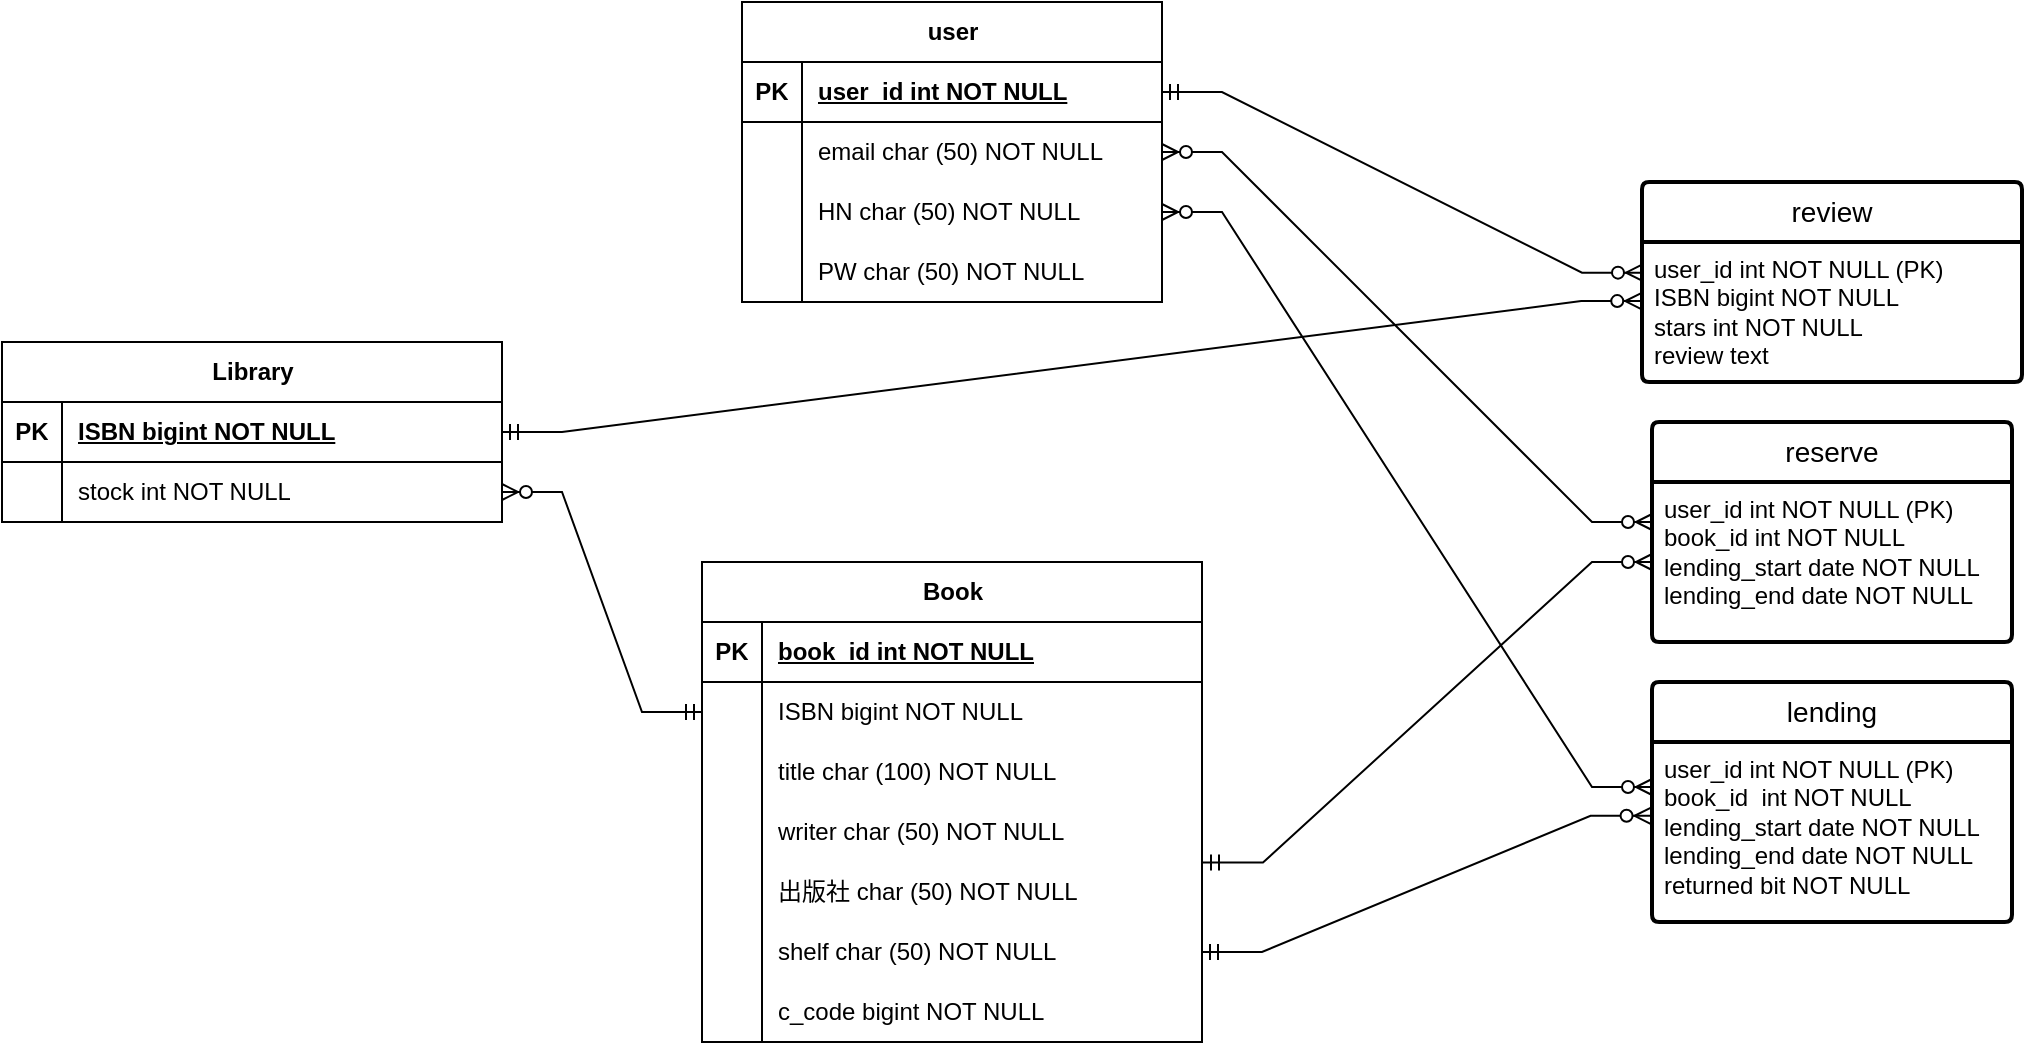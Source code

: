 <mxfile version="26.2.13">
  <diagram id="R2lEEEUBdFMjLlhIrx00" name="Page-1">
    <mxGraphModel dx="2133" dy="527" grid="1" gridSize="10" guides="1" tooltips="1" connect="1" arrows="1" fold="1" page="1" pageScale="1" pageWidth="850" pageHeight="1100" math="0" shadow="0" extFonts="Permanent Marker^https://fonts.googleapis.com/css?family=Permanent+Marker">
      <root>
        <mxCell id="0" />
        <mxCell id="1" parent="0" />
        <mxCell id="01l0DYTH7uJEN-uQxhRA-1" value="user" style="shape=table;startSize=30;container=1;collapsible=1;childLayout=tableLayout;fixedRows=1;rowLines=0;fontStyle=1;align=center;resizeLast=1;html=1;" parent="1" vertex="1">
          <mxGeometry x="-90" y="90" width="210" height="150" as="geometry">
            <mxRectangle x="190" y="110" width="60" height="30" as="alternateBounds" />
          </mxGeometry>
        </mxCell>
        <mxCell id="01l0DYTH7uJEN-uQxhRA-2" value="" style="shape=tableRow;horizontal=0;startSize=0;swimlaneHead=0;swimlaneBody=0;fillColor=none;collapsible=0;dropTarget=0;points=[[0,0.5],[1,0.5]];portConstraint=eastwest;top=0;left=0;right=0;bottom=1;" parent="01l0DYTH7uJEN-uQxhRA-1" vertex="1">
          <mxGeometry y="30" width="210" height="30" as="geometry" />
        </mxCell>
        <mxCell id="01l0DYTH7uJEN-uQxhRA-3" value="PK" style="shape=partialRectangle;connectable=0;fillColor=none;top=0;left=0;bottom=0;right=0;fontStyle=1;overflow=hidden;whiteSpace=wrap;html=1;" parent="01l0DYTH7uJEN-uQxhRA-2" vertex="1">
          <mxGeometry width="30" height="30" as="geometry">
            <mxRectangle width="30" height="30" as="alternateBounds" />
          </mxGeometry>
        </mxCell>
        <mxCell id="01l0DYTH7uJEN-uQxhRA-4" value="user_id int NOT NULL" style="shape=partialRectangle;connectable=0;fillColor=none;top=0;left=0;bottom=0;right=0;align=left;spacingLeft=6;fontStyle=5;overflow=hidden;whiteSpace=wrap;html=1;" parent="01l0DYTH7uJEN-uQxhRA-2" vertex="1">
          <mxGeometry x="30" width="180" height="30" as="geometry">
            <mxRectangle width="180" height="30" as="alternateBounds" />
          </mxGeometry>
        </mxCell>
        <mxCell id="jUa1Co4YC232Vwc0p-3G-4" value="" style="shape=tableRow;horizontal=0;startSize=0;swimlaneHead=0;swimlaneBody=0;fillColor=none;collapsible=0;dropTarget=0;points=[[0,0.5],[1,0.5]];portConstraint=eastwest;top=0;left=0;right=0;bottom=0;" parent="01l0DYTH7uJEN-uQxhRA-1" vertex="1">
          <mxGeometry y="60" width="210" height="30" as="geometry" />
        </mxCell>
        <mxCell id="jUa1Co4YC232Vwc0p-3G-5" value="" style="shape=partialRectangle;connectable=0;fillColor=none;top=0;left=0;bottom=0;right=0;editable=1;overflow=hidden;whiteSpace=wrap;html=1;" parent="jUa1Co4YC232Vwc0p-3G-4" vertex="1">
          <mxGeometry width="30" height="30" as="geometry">
            <mxRectangle width="30" height="30" as="alternateBounds" />
          </mxGeometry>
        </mxCell>
        <mxCell id="jUa1Co4YC232Vwc0p-3G-6" value="email char (50) NOT NULL" style="shape=partialRectangle;connectable=0;fillColor=none;top=0;left=0;bottom=0;right=0;align=left;spacingLeft=6;overflow=hidden;whiteSpace=wrap;html=1;" parent="jUa1Co4YC232Vwc0p-3G-4" vertex="1">
          <mxGeometry x="30" width="180" height="30" as="geometry">
            <mxRectangle width="180" height="30" as="alternateBounds" />
          </mxGeometry>
        </mxCell>
        <mxCell id="01l0DYTH7uJEN-uQxhRA-5" value="" style="shape=tableRow;horizontal=0;startSize=0;swimlaneHead=0;swimlaneBody=0;fillColor=none;collapsible=0;dropTarget=0;points=[[0,0.5],[1,0.5]];portConstraint=eastwest;top=0;left=0;right=0;bottom=0;" parent="01l0DYTH7uJEN-uQxhRA-1" vertex="1">
          <mxGeometry y="90" width="210" height="30" as="geometry" />
        </mxCell>
        <mxCell id="01l0DYTH7uJEN-uQxhRA-6" value="" style="shape=partialRectangle;connectable=0;fillColor=none;top=0;left=0;bottom=0;right=0;editable=1;overflow=hidden;whiteSpace=wrap;html=1;" parent="01l0DYTH7uJEN-uQxhRA-5" vertex="1">
          <mxGeometry width="30" height="30" as="geometry">
            <mxRectangle width="30" height="30" as="alternateBounds" />
          </mxGeometry>
        </mxCell>
        <mxCell id="01l0DYTH7uJEN-uQxhRA-7" value="HN char (50) NOT NULL" style="shape=partialRectangle;connectable=0;fillColor=none;top=0;left=0;bottom=0;right=0;align=left;spacingLeft=6;overflow=hidden;whiteSpace=wrap;html=1;" parent="01l0DYTH7uJEN-uQxhRA-5" vertex="1">
          <mxGeometry x="30" width="180" height="30" as="geometry">
            <mxRectangle width="180" height="30" as="alternateBounds" />
          </mxGeometry>
        </mxCell>
        <mxCell id="01l0DYTH7uJEN-uQxhRA-8" value="" style="shape=tableRow;horizontal=0;startSize=0;swimlaneHead=0;swimlaneBody=0;fillColor=none;collapsible=0;dropTarget=0;points=[[0,0.5],[1,0.5]];portConstraint=eastwest;top=0;left=0;right=0;bottom=0;" parent="01l0DYTH7uJEN-uQxhRA-1" vertex="1">
          <mxGeometry y="120" width="210" height="30" as="geometry" />
        </mxCell>
        <mxCell id="01l0DYTH7uJEN-uQxhRA-9" value="" style="shape=partialRectangle;connectable=0;fillColor=none;top=0;left=0;bottom=0;right=0;editable=1;overflow=hidden;whiteSpace=wrap;html=1;" parent="01l0DYTH7uJEN-uQxhRA-8" vertex="1">
          <mxGeometry width="30" height="30" as="geometry">
            <mxRectangle width="30" height="30" as="alternateBounds" />
          </mxGeometry>
        </mxCell>
        <mxCell id="01l0DYTH7uJEN-uQxhRA-10" value="PW char (50) NOT NULL" style="shape=partialRectangle;connectable=0;fillColor=none;top=0;left=0;bottom=0;right=0;align=left;spacingLeft=6;overflow=hidden;whiteSpace=wrap;html=1;" parent="01l0DYTH7uJEN-uQxhRA-8" vertex="1">
          <mxGeometry x="30" width="180" height="30" as="geometry">
            <mxRectangle width="180" height="30" as="alternateBounds" />
          </mxGeometry>
        </mxCell>
        <mxCell id="01l0DYTH7uJEN-uQxhRA-14" value="Book" style="shape=table;startSize=30;container=1;collapsible=1;childLayout=tableLayout;fixedRows=1;rowLines=0;fontStyle=1;align=center;resizeLast=1;html=1;" parent="1" vertex="1">
          <mxGeometry x="-110" y="370" width="250" height="240" as="geometry">
            <mxRectangle x="460" y="110" width="70" height="30" as="alternateBounds" />
          </mxGeometry>
        </mxCell>
        <mxCell id="01l0DYTH7uJEN-uQxhRA-15" value="" style="shape=tableRow;horizontal=0;startSize=0;swimlaneHead=0;swimlaneBody=0;fillColor=none;collapsible=0;dropTarget=0;points=[[0,0.5],[1,0.5]];portConstraint=eastwest;top=0;left=0;right=0;bottom=1;" parent="01l0DYTH7uJEN-uQxhRA-14" vertex="1">
          <mxGeometry y="30" width="250" height="30" as="geometry" />
        </mxCell>
        <mxCell id="01l0DYTH7uJEN-uQxhRA-16" value="PK" style="shape=partialRectangle;connectable=0;fillColor=none;top=0;left=0;bottom=0;right=0;fontStyle=1;overflow=hidden;whiteSpace=wrap;html=1;" parent="01l0DYTH7uJEN-uQxhRA-15" vertex="1">
          <mxGeometry width="30" height="30" as="geometry">
            <mxRectangle width="30" height="30" as="alternateBounds" />
          </mxGeometry>
        </mxCell>
        <mxCell id="01l0DYTH7uJEN-uQxhRA-17" value="book_id int NOT NULL" style="shape=partialRectangle;connectable=0;fillColor=none;top=0;left=0;bottom=0;right=0;align=left;spacingLeft=6;fontStyle=5;overflow=hidden;whiteSpace=wrap;html=1;" parent="01l0DYTH7uJEN-uQxhRA-15" vertex="1">
          <mxGeometry x="30" width="220" height="30" as="geometry">
            <mxRectangle width="220" height="30" as="alternateBounds" />
          </mxGeometry>
        </mxCell>
        <mxCell id="GqvcVQrhdN8G6zTISXcn-6" value="" style="shape=tableRow;horizontal=0;startSize=0;swimlaneHead=0;swimlaneBody=0;fillColor=none;collapsible=0;dropTarget=0;points=[[0,0.5],[1,0.5]];portConstraint=eastwest;top=0;left=0;right=0;bottom=0;" parent="01l0DYTH7uJEN-uQxhRA-14" vertex="1">
          <mxGeometry y="60" width="250" height="30" as="geometry" />
        </mxCell>
        <mxCell id="GqvcVQrhdN8G6zTISXcn-7" value="" style="shape=partialRectangle;connectable=0;fillColor=none;top=0;left=0;bottom=0;right=0;editable=1;overflow=hidden;whiteSpace=wrap;html=1;" parent="GqvcVQrhdN8G6zTISXcn-6" vertex="1">
          <mxGeometry width="30" height="30" as="geometry">
            <mxRectangle width="30" height="30" as="alternateBounds" />
          </mxGeometry>
        </mxCell>
        <mxCell id="GqvcVQrhdN8G6zTISXcn-8" value="ISBN bigint NOT NULL" style="shape=partialRectangle;connectable=0;fillColor=none;top=0;left=0;bottom=0;right=0;align=left;spacingLeft=6;overflow=hidden;whiteSpace=wrap;html=1;" parent="GqvcVQrhdN8G6zTISXcn-6" vertex="1">
          <mxGeometry x="30" width="220" height="30" as="geometry">
            <mxRectangle width="220" height="30" as="alternateBounds" />
          </mxGeometry>
        </mxCell>
        <mxCell id="01l0DYTH7uJEN-uQxhRA-33" value="" style="shape=tableRow;horizontal=0;startSize=0;swimlaneHead=0;swimlaneBody=0;fillColor=none;collapsible=0;dropTarget=0;points=[[0,0.5],[1,0.5]];portConstraint=eastwest;top=0;left=0;right=0;bottom=0;" parent="01l0DYTH7uJEN-uQxhRA-14" vertex="1">
          <mxGeometry y="90" width="250" height="30" as="geometry" />
        </mxCell>
        <mxCell id="01l0DYTH7uJEN-uQxhRA-34" value="" style="shape=partialRectangle;connectable=0;fillColor=none;top=0;left=0;bottom=0;right=0;editable=1;overflow=hidden;whiteSpace=wrap;html=1;" parent="01l0DYTH7uJEN-uQxhRA-33" vertex="1">
          <mxGeometry width="30" height="30" as="geometry">
            <mxRectangle width="30" height="30" as="alternateBounds" />
          </mxGeometry>
        </mxCell>
        <mxCell id="01l0DYTH7uJEN-uQxhRA-35" value="title char (100) NOT NULL" style="shape=partialRectangle;connectable=0;fillColor=none;top=0;left=0;bottom=0;right=0;align=left;spacingLeft=6;overflow=hidden;whiteSpace=wrap;html=1;" parent="01l0DYTH7uJEN-uQxhRA-33" vertex="1">
          <mxGeometry x="30" width="220" height="30" as="geometry">
            <mxRectangle width="220" height="30" as="alternateBounds" />
          </mxGeometry>
        </mxCell>
        <mxCell id="01l0DYTH7uJEN-uQxhRA-21" value="" style="shape=tableRow;horizontal=0;startSize=0;swimlaneHead=0;swimlaneBody=0;fillColor=none;collapsible=0;dropTarget=0;points=[[0,0.5],[1,0.5]];portConstraint=eastwest;top=0;left=0;right=0;bottom=0;" parent="01l0DYTH7uJEN-uQxhRA-14" vertex="1">
          <mxGeometry y="120" width="250" height="30" as="geometry" />
        </mxCell>
        <mxCell id="01l0DYTH7uJEN-uQxhRA-22" value="" style="shape=partialRectangle;connectable=0;fillColor=none;top=0;left=0;bottom=0;right=0;editable=1;overflow=hidden;whiteSpace=wrap;html=1;" parent="01l0DYTH7uJEN-uQxhRA-21" vertex="1">
          <mxGeometry width="30" height="30" as="geometry">
            <mxRectangle width="30" height="30" as="alternateBounds" />
          </mxGeometry>
        </mxCell>
        <mxCell id="01l0DYTH7uJEN-uQxhRA-23" value="writer char (50) NOT NULL" style="shape=partialRectangle;connectable=0;fillColor=none;top=0;left=0;bottom=0;right=0;align=left;spacingLeft=6;overflow=hidden;whiteSpace=wrap;html=1;" parent="01l0DYTH7uJEN-uQxhRA-21" vertex="1">
          <mxGeometry x="30" width="220" height="30" as="geometry">
            <mxRectangle width="220" height="30" as="alternateBounds" />
          </mxGeometry>
        </mxCell>
        <mxCell id="01l0DYTH7uJEN-uQxhRA-24" value="" style="shape=tableRow;horizontal=0;startSize=0;swimlaneHead=0;swimlaneBody=0;fillColor=none;collapsible=0;dropTarget=0;points=[[0,0.5],[1,0.5]];portConstraint=eastwest;top=0;left=0;right=0;bottom=0;" parent="01l0DYTH7uJEN-uQxhRA-14" vertex="1">
          <mxGeometry y="150" width="250" height="30" as="geometry" />
        </mxCell>
        <mxCell id="01l0DYTH7uJEN-uQxhRA-25" value="" style="shape=partialRectangle;connectable=0;fillColor=none;top=0;left=0;bottom=0;right=0;editable=1;overflow=hidden;whiteSpace=wrap;html=1;" parent="01l0DYTH7uJEN-uQxhRA-24" vertex="1">
          <mxGeometry width="30" height="30" as="geometry">
            <mxRectangle width="30" height="30" as="alternateBounds" />
          </mxGeometry>
        </mxCell>
        <mxCell id="01l0DYTH7uJEN-uQxhRA-26" value="出版社 char (50) NOT NULL" style="shape=partialRectangle;connectable=0;fillColor=none;top=0;left=0;bottom=0;right=0;align=left;spacingLeft=6;overflow=hidden;whiteSpace=wrap;html=1;" parent="01l0DYTH7uJEN-uQxhRA-24" vertex="1">
          <mxGeometry x="30" width="220" height="30" as="geometry">
            <mxRectangle width="220" height="30" as="alternateBounds" />
          </mxGeometry>
        </mxCell>
        <mxCell id="GqvcVQrhdN8G6zTISXcn-1" value="" style="shape=tableRow;horizontal=0;startSize=0;swimlaneHead=0;swimlaneBody=0;fillColor=none;collapsible=0;dropTarget=0;points=[[0,0.5],[1,0.5]];portConstraint=eastwest;top=0;left=0;right=0;bottom=0;" parent="01l0DYTH7uJEN-uQxhRA-14" vertex="1">
          <mxGeometry y="180" width="250" height="30" as="geometry" />
        </mxCell>
        <mxCell id="GqvcVQrhdN8G6zTISXcn-2" value="" style="shape=partialRectangle;connectable=0;fillColor=none;top=0;left=0;bottom=0;right=0;editable=1;overflow=hidden;whiteSpace=wrap;html=1;" parent="GqvcVQrhdN8G6zTISXcn-1" vertex="1">
          <mxGeometry width="30" height="30" as="geometry">
            <mxRectangle width="30" height="30" as="alternateBounds" />
          </mxGeometry>
        </mxCell>
        <mxCell id="GqvcVQrhdN8G6zTISXcn-3" value="shelf char (50) NOT NULL" style="shape=partialRectangle;connectable=0;fillColor=none;top=0;left=0;bottom=0;right=0;align=left;spacingLeft=6;overflow=hidden;whiteSpace=wrap;html=1;" parent="GqvcVQrhdN8G6zTISXcn-1" vertex="1">
          <mxGeometry x="30" width="220" height="30" as="geometry">
            <mxRectangle width="220" height="30" as="alternateBounds" />
          </mxGeometry>
        </mxCell>
        <mxCell id="01l0DYTH7uJEN-uQxhRA-36" value="" style="shape=tableRow;horizontal=0;startSize=0;swimlaneHead=0;swimlaneBody=0;fillColor=none;collapsible=0;dropTarget=0;points=[[0,0.5],[1,0.5]];portConstraint=eastwest;top=0;left=0;right=0;bottom=0;" parent="01l0DYTH7uJEN-uQxhRA-14" vertex="1">
          <mxGeometry y="210" width="250" height="30" as="geometry" />
        </mxCell>
        <mxCell id="01l0DYTH7uJEN-uQxhRA-37" value="" style="shape=partialRectangle;connectable=0;fillColor=none;top=0;left=0;bottom=0;right=0;editable=1;overflow=hidden;whiteSpace=wrap;html=1;" parent="01l0DYTH7uJEN-uQxhRA-36" vertex="1">
          <mxGeometry width="30" height="30" as="geometry">
            <mxRectangle width="30" height="30" as="alternateBounds" />
          </mxGeometry>
        </mxCell>
        <mxCell id="01l0DYTH7uJEN-uQxhRA-38" value="c_code bigint NOT NULL" style="shape=partialRectangle;connectable=0;fillColor=none;top=0;left=0;bottom=0;right=0;align=left;spacingLeft=6;overflow=hidden;whiteSpace=wrap;html=1;" parent="01l0DYTH7uJEN-uQxhRA-36" vertex="1">
          <mxGeometry x="30" width="220" height="30" as="geometry">
            <mxRectangle width="220" height="30" as="alternateBounds" />
          </mxGeometry>
        </mxCell>
        <mxCell id="01l0DYTH7uJEN-uQxhRA-93" value="review" style="swimlane;childLayout=stackLayout;horizontal=1;startSize=30;horizontalStack=0;rounded=1;fontSize=14;fontStyle=0;strokeWidth=2;resizeParent=0;resizeLast=1;shadow=0;dashed=0;align=center;arcSize=4;whiteSpace=wrap;html=1;" parent="1" vertex="1">
          <mxGeometry x="360" y="180" width="190" height="100" as="geometry" />
        </mxCell>
        <mxCell id="01l0DYTH7uJEN-uQxhRA-94" value="user_id int NOT NULL (PK)&lt;div&gt;ISBN bigint NOT NULL&lt;/div&gt;&lt;div&gt;stars int NOT NULL&lt;/div&gt;&lt;div&gt;review text&lt;/div&gt;&lt;div&gt;&lt;br&gt;&lt;/div&gt;" style="align=left;strokeColor=none;fillColor=none;spacingLeft=4;spacingRight=4;fontSize=12;verticalAlign=top;resizable=0;rotatable=0;part=1;html=1;whiteSpace=wrap;" parent="01l0DYTH7uJEN-uQxhRA-93" vertex="1">
          <mxGeometry y="30" width="190" height="70" as="geometry" />
        </mxCell>
        <mxCell id="01l0DYTH7uJEN-uQxhRA-101" value="" style="edgeStyle=entityRelationEdgeStyle;fontSize=12;html=1;endArrow=ERzeroToMany;startArrow=ERmandOne;rounded=0;entryX=0;entryY=0.219;entryDx=0;entryDy=0;entryPerimeter=0;exitX=1;exitY=0.5;exitDx=0;exitDy=0;" parent="1" source="01l0DYTH7uJEN-uQxhRA-2" target="01l0DYTH7uJEN-uQxhRA-94" edge="1">
          <mxGeometry width="100" height="100" relative="1" as="geometry">
            <mxPoint x="50" y="170" as="sourcePoint" />
            <mxPoint x="210" y="217.5" as="targetPoint" />
          </mxGeometry>
        </mxCell>
        <mxCell id="01l0DYTH7uJEN-uQxhRA-105" value="reserve" style="swimlane;childLayout=stackLayout;horizontal=1;startSize=30;horizontalStack=0;rounded=1;fontSize=14;fontStyle=0;strokeWidth=2;resizeParent=0;resizeLast=1;shadow=0;dashed=0;align=center;arcSize=4;whiteSpace=wrap;html=1;" parent="1" vertex="1">
          <mxGeometry x="365" y="300" width="180" height="110" as="geometry" />
        </mxCell>
        <mxCell id="01l0DYTH7uJEN-uQxhRA-106" value="user_id int&amp;nbsp;NOT NULL (PK)&lt;div&gt;book_id int NOT NULL&lt;/div&gt;&lt;div&gt;lending_start date NOT NULL&lt;/div&gt;&lt;div&gt;lending_end date NOT NULL&lt;/div&gt;" style="align=left;strokeColor=none;fillColor=none;spacingLeft=4;spacingRight=4;fontSize=12;verticalAlign=top;resizable=0;rotatable=0;part=1;html=1;whiteSpace=wrap;" parent="01l0DYTH7uJEN-uQxhRA-105" vertex="1">
          <mxGeometry y="30" width="180" height="80" as="geometry" />
        </mxCell>
        <mxCell id="01l0DYTH7uJEN-uQxhRA-107" value="lending" style="swimlane;childLayout=stackLayout;horizontal=1;startSize=30;horizontalStack=0;rounded=1;fontSize=14;fontStyle=0;strokeWidth=2;resizeParent=0;resizeLast=1;shadow=0;dashed=0;align=center;arcSize=4;whiteSpace=wrap;html=1;" parent="1" vertex="1">
          <mxGeometry x="365" y="430" width="180" height="120" as="geometry" />
        </mxCell>
        <mxCell id="01l0DYTH7uJEN-uQxhRA-108" value="user_id int&amp;nbsp;NOT NULL (PK)&lt;div&gt;book_id&amp;nbsp; int NOT NULL&lt;/div&gt;&lt;div&gt;&lt;div&gt;lending_start date NOT NULL&lt;/div&gt;&lt;div&gt;lending_end date NOT NULL&lt;/div&gt;&lt;/div&gt;&lt;div&gt;returned bit NOT NULL&lt;/div&gt;" style="align=left;strokeColor=none;fillColor=none;spacingLeft=4;spacingRight=4;fontSize=12;verticalAlign=top;resizable=0;rotatable=0;part=1;html=1;whiteSpace=wrap;" parent="01l0DYTH7uJEN-uQxhRA-107" vertex="1">
          <mxGeometry y="30" width="180" height="90" as="geometry" />
        </mxCell>
        <mxCell id="01l0DYTH7uJEN-uQxhRA-109" value="" style="edgeStyle=entityRelationEdgeStyle;fontSize=12;html=1;endArrow=ERzeroToMany;endFill=1;startArrow=ERzeroToMany;rounded=0;exitX=1;exitY=0.5;exitDx=0;exitDy=0;entryX=0;entryY=0.25;entryDx=0;entryDy=0;" parent="1" source="jUa1Co4YC232Vwc0p-3G-4" target="01l0DYTH7uJEN-uQxhRA-106" edge="1">
          <mxGeometry width="100" height="100" relative="1" as="geometry">
            <mxPoint x="50.0" y="180" as="sourcePoint" />
            <mxPoint x="200.21" y="335.55" as="targetPoint" />
            <Array as="points">
              <mxPoint x="70.21" y="185.55" />
            </Array>
          </mxGeometry>
        </mxCell>
        <mxCell id="01l0DYTH7uJEN-uQxhRA-110" value="" style="edgeStyle=entityRelationEdgeStyle;fontSize=12;html=1;endArrow=ERzeroToMany;startArrow=ERmandOne;rounded=0;exitX=1.002;exitY=0.009;exitDx=0;exitDy=0;exitPerimeter=0;entryX=0;entryY=0.5;entryDx=0;entryDy=0;" parent="1" source="01l0DYTH7uJEN-uQxhRA-24" target="01l0DYTH7uJEN-uQxhRA-106" edge="1">
          <mxGeometry width="100" height="100" relative="1" as="geometry">
            <mxPoint x="100" y="460" as="sourcePoint" />
            <mxPoint x="200" y="360" as="targetPoint" />
          </mxGeometry>
        </mxCell>
        <mxCell id="01l0DYTH7uJEN-uQxhRA-111" value="" style="edgeStyle=entityRelationEdgeStyle;fontSize=12;html=1;endArrow=ERzeroToMany;endFill=1;startArrow=ERzeroToMany;rounded=0;entryX=0;entryY=0.25;entryDx=0;entryDy=0;" parent="1" source="01l0DYTH7uJEN-uQxhRA-5" target="01l0DYTH7uJEN-uQxhRA-108" edge="1">
          <mxGeometry width="100" height="100" relative="1" as="geometry">
            <mxPoint x="80" y="280" as="sourcePoint" />
            <mxPoint x="160" y="330" as="targetPoint" />
            <Array as="points">
              <mxPoint x="50" y="190" />
            </Array>
          </mxGeometry>
        </mxCell>
        <mxCell id="01l0DYTH7uJEN-uQxhRA-112" value="" style="edgeStyle=entityRelationEdgeStyle;fontSize=12;html=1;endArrow=ERzeroToMany;startArrow=ERmandOne;rounded=0;entryX=-0.004;entryY=0.41;entryDx=0;entryDy=0;entryPerimeter=0;exitX=1;exitY=0.5;exitDx=0;exitDy=0;" parent="1" source="GqvcVQrhdN8G6zTISXcn-1" target="01l0DYTH7uJEN-uQxhRA-108" edge="1">
          <mxGeometry width="100" height="100" relative="1" as="geometry">
            <mxPoint x="70" y="510" as="sourcePoint" />
            <mxPoint x="170" y="410" as="targetPoint" />
          </mxGeometry>
        </mxCell>
        <mxCell id="MrVy_b1upyM8NOJ8Nl3b-2" value="Library" style="shape=table;startSize=30;container=1;collapsible=1;childLayout=tableLayout;fixedRows=1;rowLines=0;fontStyle=1;align=center;resizeLast=1;html=1;" parent="1" vertex="1">
          <mxGeometry x="-460" y="260" width="250" height="90" as="geometry">
            <mxRectangle x="460" y="110" width="70" height="30" as="alternateBounds" />
          </mxGeometry>
        </mxCell>
        <mxCell id="MrVy_b1upyM8NOJ8Nl3b-3" value="" style="shape=tableRow;horizontal=0;startSize=0;swimlaneHead=0;swimlaneBody=0;fillColor=none;collapsible=0;dropTarget=0;points=[[0,0.5],[1,0.5]];portConstraint=eastwest;top=0;left=0;right=0;bottom=1;" parent="MrVy_b1upyM8NOJ8Nl3b-2" vertex="1">
          <mxGeometry y="30" width="250" height="30" as="geometry" />
        </mxCell>
        <mxCell id="MrVy_b1upyM8NOJ8Nl3b-4" value="PK" style="shape=partialRectangle;connectable=0;fillColor=none;top=0;left=0;bottom=0;right=0;fontStyle=1;overflow=hidden;whiteSpace=wrap;html=1;" parent="MrVy_b1upyM8NOJ8Nl3b-3" vertex="1">
          <mxGeometry width="30" height="30" as="geometry">
            <mxRectangle width="30" height="30" as="alternateBounds" />
          </mxGeometry>
        </mxCell>
        <mxCell id="MrVy_b1upyM8NOJ8Nl3b-5" value="ISBN bigint NOT NULL" style="shape=partialRectangle;connectable=0;fillColor=none;top=0;left=0;bottom=0;right=0;align=left;spacingLeft=6;fontStyle=5;overflow=hidden;whiteSpace=wrap;html=1;" parent="MrVy_b1upyM8NOJ8Nl3b-3" vertex="1">
          <mxGeometry x="30" width="220" height="30" as="geometry">
            <mxRectangle width="220" height="30" as="alternateBounds" />
          </mxGeometry>
        </mxCell>
        <mxCell id="MrVy_b1upyM8NOJ8Nl3b-21" value="" style="shape=tableRow;horizontal=0;startSize=0;swimlaneHead=0;swimlaneBody=0;fillColor=none;collapsible=0;dropTarget=0;points=[[0,0.5],[1,0.5]];portConstraint=eastwest;top=0;left=0;right=0;bottom=0;" parent="MrVy_b1upyM8NOJ8Nl3b-2" vertex="1">
          <mxGeometry y="60" width="250" height="30" as="geometry" />
        </mxCell>
        <mxCell id="MrVy_b1upyM8NOJ8Nl3b-22" value="" style="shape=partialRectangle;connectable=0;fillColor=none;top=0;left=0;bottom=0;right=0;editable=1;overflow=hidden;whiteSpace=wrap;html=1;" parent="MrVy_b1upyM8NOJ8Nl3b-21" vertex="1">
          <mxGeometry width="30" height="30" as="geometry">
            <mxRectangle width="30" height="30" as="alternateBounds" />
          </mxGeometry>
        </mxCell>
        <mxCell id="MrVy_b1upyM8NOJ8Nl3b-23" value="stock int NOT NULL" style="shape=partialRectangle;connectable=0;fillColor=none;top=0;left=0;bottom=0;right=0;align=left;spacingLeft=6;overflow=hidden;whiteSpace=wrap;html=1;" parent="MrVy_b1upyM8NOJ8Nl3b-21" vertex="1">
          <mxGeometry x="30" width="220" height="30" as="geometry">
            <mxRectangle width="220" height="30" as="alternateBounds" />
          </mxGeometry>
        </mxCell>
        <mxCell id="MrVy_b1upyM8NOJ8Nl3b-26" value="" style="edgeStyle=entityRelationEdgeStyle;fontSize=12;html=1;endArrow=ERzeroToMany;startArrow=ERmandOne;rounded=0;entryX=1;entryY=0.5;entryDx=0;entryDy=0;" parent="1" source="GqvcVQrhdN8G6zTISXcn-6" target="MrVy_b1upyM8NOJ8Nl3b-21" edge="1">
          <mxGeometry width="100" height="100" relative="1" as="geometry">
            <mxPoint x="-370" y="580" as="sourcePoint" />
            <mxPoint x="-270" y="480" as="targetPoint" />
          </mxGeometry>
        </mxCell>
        <mxCell id="7cpCSNPL_maViwJbN_er-1" value="" style="edgeStyle=entityRelationEdgeStyle;fontSize=12;html=1;endArrow=ERzeroToMany;startArrow=ERmandOne;rounded=0;exitX=1;exitY=0.5;exitDx=0;exitDy=0;entryX=-0.002;entryY=0.422;entryDx=0;entryDy=0;entryPerimeter=0;" parent="1" source="MrVy_b1upyM8NOJ8Nl3b-3" target="01l0DYTH7uJEN-uQxhRA-94" edge="1">
          <mxGeometry width="100" height="100" relative="1" as="geometry">
            <mxPoint x="-200" y="310" as="sourcePoint" />
            <mxPoint x="260" y="240" as="targetPoint" />
          </mxGeometry>
        </mxCell>
      </root>
    </mxGraphModel>
  </diagram>
</mxfile>
